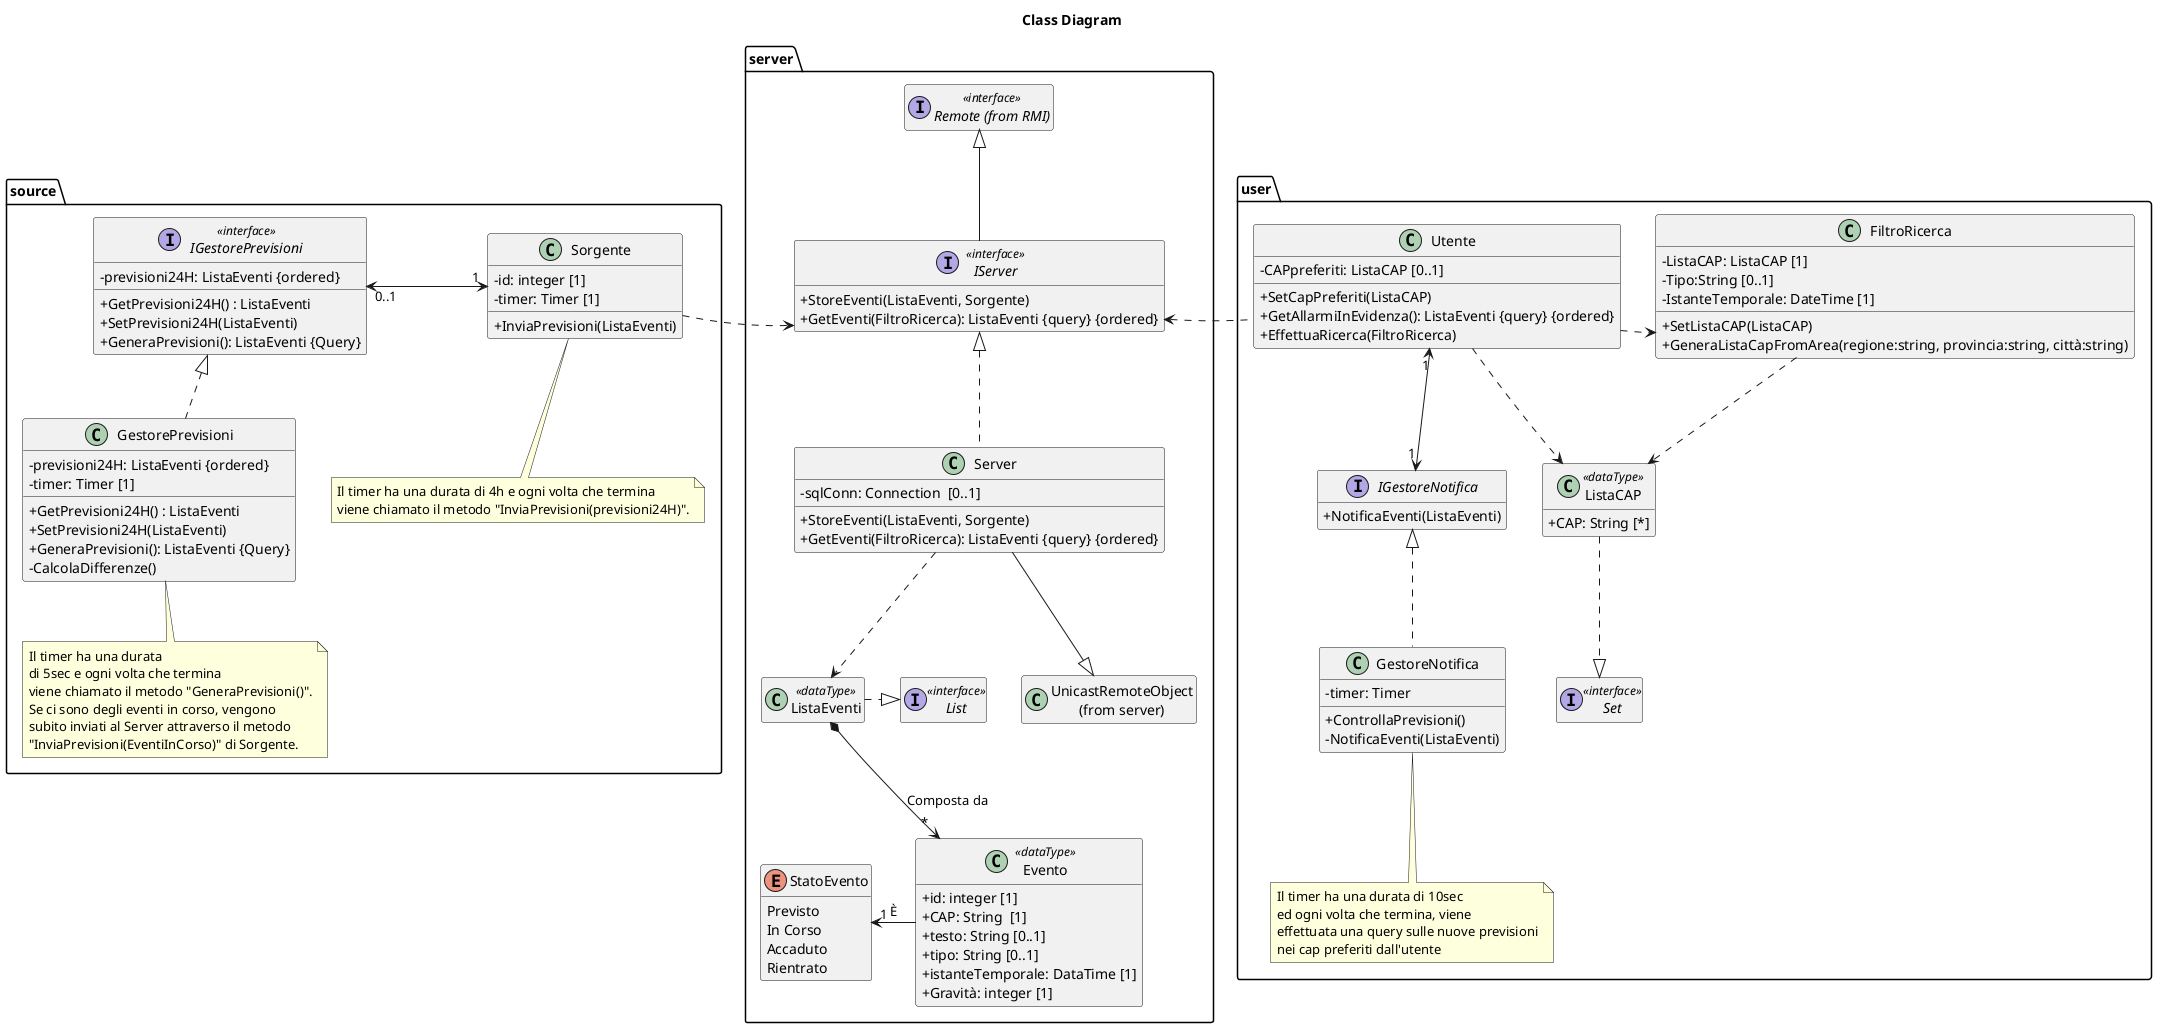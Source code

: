 @startuml
title Class Diagram
package source {
    interface IGestorePrevisioni<<interface>> {
        - previsioni24H: ListaEventi {ordered}
        + GetPrevisioni24H() : ListaEventi
        + SetPrevisioni24H(ListaEventi)
        + GeneraPrevisioni(): ListaEventi {Query}
    }

    class GestorePrevisioni {
        - previsioni24H: ListaEventi {ordered}
        - timer: Timer [1]
        + GetPrevisioni24H() : ListaEventi
        + SetPrevisioni24H(ListaEventi)
        + GeneraPrevisioni(): ListaEventi {Query}
        - CalcolaDifferenze()
    }

    class Sorgente {
        - id: integer [1]
        - timer: Timer [1]
        + InviaPrevisioni(ListaEventi)
    }
    note bottom of Sorgente: Il timer ha una durata di 4h e ogni volta che termina\nviene chiamato il metodo "InviaPrevisioni(previsioni24H)".
    note bottom of GestorePrevisioni: Il timer ha una durata\ndi 5sec e ogni volta che termina\nviene chiamato il metodo "GeneraPrevisioni()".\nSe ci sono degli eventi in corso, vengono\nsubito inviati al Server attraverso il metodo\n"InviaPrevisioni(EventiInCorso)" di Sorgente.

    IGestorePrevisioni "0..1" <-> "1" Sorgente : \t\t\t
    IGestorePrevisioni <|.. GestorePrevisioni
}

package server{
    interface "Remote (from RMI)" as Remote <<interface>>

    interface IServer<<interface>> {
        + StoreEventi(ListaEventi, Sorgente)
        + GetEventi(FiltroRicerca): ListaEventi {query} {ordered}
    }

    class Server {
        - sqlConn: Connection  [0..1]
        + StoreEventi(ListaEventi, Sorgente)
        + GetEventi(FiltroRicerca): ListaEventi {query} {ordered}
    }

    class "UnicastRemoteObject\n(from server)" as UnicastRemoteObject

    class ListaEventi <<dataType>>

    interface List<<interface>>

    class Evento<<dataType>> {
        + id: integer [1]
        + CAP: String  [1]
        + testo: String [0..1]
        + tipo: String [0..1]
        + istanteTemporale: DataTime [1]
        + Gravità: integer [1]
    }

    enum StatoEvento {
        Previsto
        In Corso
        Accaduto
        Rientrato
    }

    Remote <|-- IServer
    IServer <|.. Server
    Server --|> UnicastRemoteObject
    Server ..> ListaEventi
    ListaEventi .|> List
    ListaEventi *--> " * " Evento: Composta da
    StatoEvento "1 " <- Evento: È
}

Sorgente .> IServer

package user {
    class Utente {
        - CAPpreferiti: ListaCAP [0..1]
        + SetCapPreferiti(ListaCAP)
        + GetAllarmiInEvidenza(): ListaEventi {query} {ordered}
        + EffettuaRicerca(FiltroRicerca)
    }

    class ListaCAP <<dataType>> {
        + CAP: String [*]
    }

    interface Set<<interface>>

    class FiltroRicerca {
        - ListaCAP: ListaCAP [1]
        - Tipo:String [0..1]
        - IstanteTemporale: DateTime [1]
        + SetListaCAP(ListaCAP)
        + GeneraListaCapFromArea(regione:string, provincia:string, città:string)
    }

    interface IGestoreNotifica {
        + NotificaEventi(ListaEventi)
    }

    class GestoreNotifica {
        - timer: Timer
        + ControllaPrevisioni()
        - NotificaEventi(ListaEventi)
    }
    note bottom of GestoreNotifica: Il timer ha una durata di 10sec\ned ogni volta che termina, viene\neffettuata una query sulle nuove previsioni\nnei cap preferiti dall'utente

    Utente "1" <--> "1" IGestoreNotifica
    IGestoreNotifica <|.. GestoreNotifica
    Utente .> ListaCAP
    Utente .> FiltroRicerca
    FiltroRicerca ..> ListaCAP
    ListaCAP ..|> Set
}

IServer <. Utente

'Layout only
hide empty members
skinparam classAttributeIconSize 0
Utente --[hidden]> ListaCAP
Utente --[hidden]> FiltroRicerca
@enduml